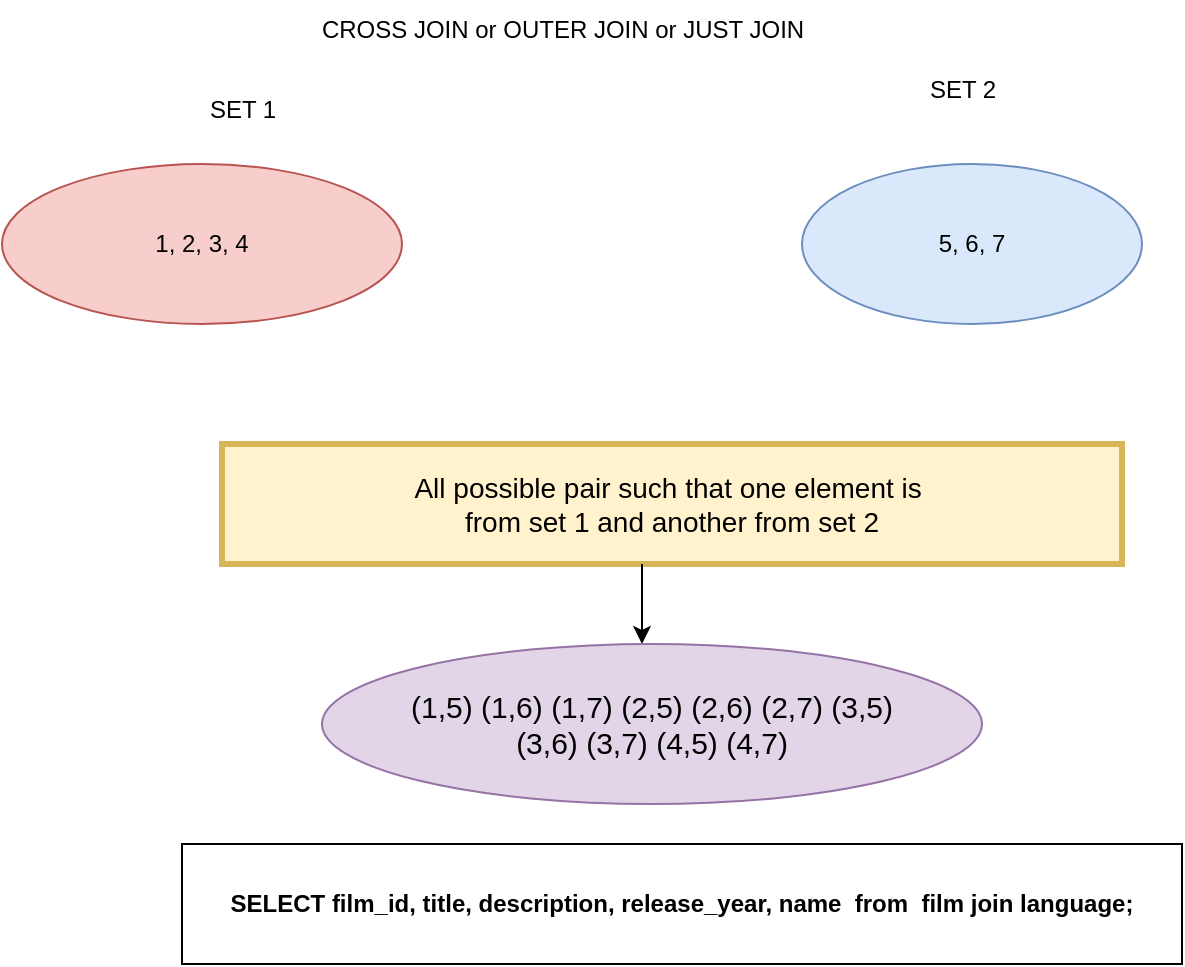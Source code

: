 <mxfile version="24.7.6">
  <diagram name="Page-1" id="uFGIr6iQBVObbfbn8hUp">
    <mxGraphModel dx="1050" dy="557" grid="1" gridSize="10" guides="1" tooltips="1" connect="1" arrows="1" fold="1" page="1" pageScale="1" pageWidth="850" pageHeight="1100" math="0" shadow="0">
      <root>
        <mxCell id="0" />
        <mxCell id="1" parent="0" />
        <mxCell id="NNbea1-5TAY8ZdpcjvAs-1" value="1, 2, 3, 4" style="ellipse;whiteSpace=wrap;html=1;fillColor=#f8cecc;strokeColor=#b85450;" vertex="1" parent="1">
          <mxGeometry x="160" y="160" width="200" height="80" as="geometry" />
        </mxCell>
        <mxCell id="NNbea1-5TAY8ZdpcjvAs-2" value="5, 6, 7" style="ellipse;whiteSpace=wrap;html=1;fillColor=#dae8fc;strokeColor=#6c8ebf;" vertex="1" parent="1">
          <mxGeometry x="560" y="160" width="170" height="80" as="geometry" />
        </mxCell>
        <mxCell id="NNbea1-5TAY8ZdpcjvAs-3" value="SET 1" style="text;html=1;align=center;verticalAlign=middle;resizable=0;points=[];autosize=1;strokeColor=none;fillColor=none;" vertex="1" parent="1">
          <mxGeometry x="250" y="118" width="60" height="30" as="geometry" />
        </mxCell>
        <mxCell id="NNbea1-5TAY8ZdpcjvAs-4" value="SET 2" style="text;html=1;align=center;verticalAlign=middle;resizable=0;points=[];autosize=1;strokeColor=none;fillColor=none;" vertex="1" parent="1">
          <mxGeometry x="610" y="108" width="60" height="30" as="geometry" />
        </mxCell>
        <mxCell id="NNbea1-5TAY8ZdpcjvAs-5" value="CROSS JOIN or OUTER JOIN or JUST JOIN" style="text;html=1;align=center;verticalAlign=middle;resizable=0;points=[];autosize=1;strokeColor=none;fillColor=none;" vertex="1" parent="1">
          <mxGeometry x="310" y="78" width="260" height="30" as="geometry" />
        </mxCell>
        <mxCell id="NNbea1-5TAY8ZdpcjvAs-9" value="&lt;font style=&quot;font-size: 14px;&quot;&gt;All possible pair such that one element is&amp;nbsp;&lt;/font&gt;&lt;div style=&quot;font-size: 14px;&quot;&gt;&lt;font style=&quot;font-size: 14px;&quot;&gt;from set 1 and another from set 2&lt;/font&gt;&lt;/div&gt;" style="rounded=0;whiteSpace=wrap;html=1;fillColor=#fff2cc;strokeColor=#d6b656;strokeWidth=3;" vertex="1" parent="1">
          <mxGeometry x="270" y="300" width="450" height="60" as="geometry" />
        </mxCell>
        <mxCell id="NNbea1-5TAY8ZdpcjvAs-10" value="" style="endArrow=classic;html=1;rounded=0;" edge="1" parent="1">
          <mxGeometry width="50" height="50" relative="1" as="geometry">
            <mxPoint x="480" y="360" as="sourcePoint" />
            <mxPoint x="480" y="400" as="targetPoint" />
            <Array as="points">
              <mxPoint x="480" y="380" />
            </Array>
          </mxGeometry>
        </mxCell>
        <mxCell id="NNbea1-5TAY8ZdpcjvAs-11" value="&lt;font style=&quot;font-size: 15px;&quot;&gt;(1,5) (1,6) (1,7) (2,5) (2,6) (2,7) (3,5)&lt;/font&gt;&lt;div style=&quot;font-size: 15px;&quot;&gt;&lt;font style=&quot;font-size: 15px;&quot;&gt;(3,6) (3,7) (4,5) (4,7)&lt;/font&gt;&lt;/div&gt;" style="ellipse;whiteSpace=wrap;html=1;fillColor=#e1d5e7;strokeColor=#9673a6;" vertex="1" parent="1">
          <mxGeometry x="320" y="400" width="330" height="80" as="geometry" />
        </mxCell>
        <mxCell id="NNbea1-5TAY8ZdpcjvAs-12" value="&lt;b&gt;SELECT film_id, title, description, release_year, name&amp;nbsp; from&amp;nbsp; film join language;&lt;/b&gt;" style="rounded=0;whiteSpace=wrap;html=1;" vertex="1" parent="1">
          <mxGeometry x="250" y="500" width="500" height="60" as="geometry" />
        </mxCell>
      </root>
    </mxGraphModel>
  </diagram>
</mxfile>
